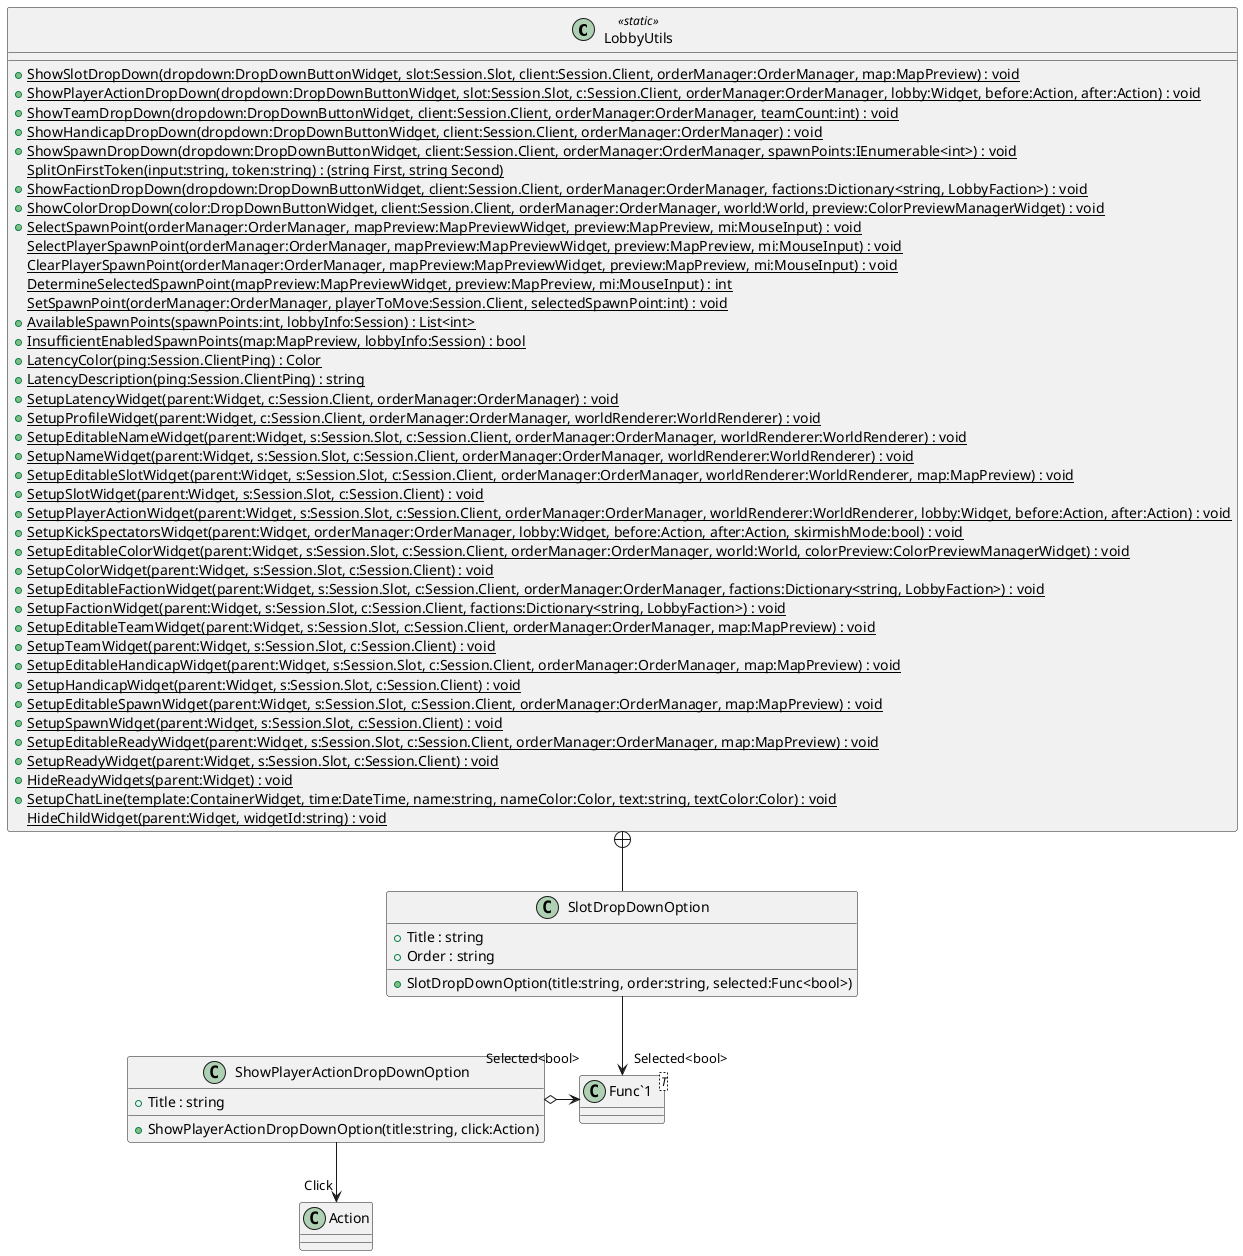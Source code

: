 @startuml
class LobbyUtils <<static>> {
    + {static} ShowSlotDropDown(dropdown:DropDownButtonWidget, slot:Session.Slot, client:Session.Client, orderManager:OrderManager, map:MapPreview) : void
    + {static} ShowPlayerActionDropDown(dropdown:DropDownButtonWidget, slot:Session.Slot, c:Session.Client, orderManager:OrderManager, lobby:Widget, before:Action, after:Action) : void
    + {static} ShowTeamDropDown(dropdown:DropDownButtonWidget, client:Session.Client, orderManager:OrderManager, teamCount:int) : void
    + {static} ShowHandicapDropDown(dropdown:DropDownButtonWidget, client:Session.Client, orderManager:OrderManager) : void
    + {static} ShowSpawnDropDown(dropdown:DropDownButtonWidget, client:Session.Client, orderManager:OrderManager, spawnPoints:IEnumerable<int>) : void
    {static} SplitOnFirstToken(input:string, token:string) : (string First, string Second)
    + {static} ShowFactionDropDown(dropdown:DropDownButtonWidget, client:Session.Client, orderManager:OrderManager, factions:Dictionary<string, LobbyFaction>) : void
    + {static} ShowColorDropDown(color:DropDownButtonWidget, client:Session.Client, orderManager:OrderManager, world:World, preview:ColorPreviewManagerWidget) : void
    + {static} SelectSpawnPoint(orderManager:OrderManager, mapPreview:MapPreviewWidget, preview:MapPreview, mi:MouseInput) : void
    {static} SelectPlayerSpawnPoint(orderManager:OrderManager, mapPreview:MapPreviewWidget, preview:MapPreview, mi:MouseInput) : void
    {static} ClearPlayerSpawnPoint(orderManager:OrderManager, mapPreview:MapPreviewWidget, preview:MapPreview, mi:MouseInput) : void
    {static} DetermineSelectedSpawnPoint(mapPreview:MapPreviewWidget, preview:MapPreview, mi:MouseInput) : int
    {static} SetSpawnPoint(orderManager:OrderManager, playerToMove:Session.Client, selectedSpawnPoint:int) : void
    + {static} AvailableSpawnPoints(spawnPoints:int, lobbyInfo:Session) : List<int>
    + {static} InsufficientEnabledSpawnPoints(map:MapPreview, lobbyInfo:Session) : bool
    + {static} LatencyColor(ping:Session.ClientPing) : Color
    + {static} LatencyDescription(ping:Session.ClientPing) : string
    + {static} SetupLatencyWidget(parent:Widget, c:Session.Client, orderManager:OrderManager) : void
    + {static} SetupProfileWidget(parent:Widget, c:Session.Client, orderManager:OrderManager, worldRenderer:WorldRenderer) : void
    + {static} SetupEditableNameWidget(parent:Widget, s:Session.Slot, c:Session.Client, orderManager:OrderManager, worldRenderer:WorldRenderer) : void
    + {static} SetupNameWidget(parent:Widget, s:Session.Slot, c:Session.Client, orderManager:OrderManager, worldRenderer:WorldRenderer) : void
    + {static} SetupEditableSlotWidget(parent:Widget, s:Session.Slot, c:Session.Client, orderManager:OrderManager, worldRenderer:WorldRenderer, map:MapPreview) : void
    + {static} SetupSlotWidget(parent:Widget, s:Session.Slot, c:Session.Client) : void
    + {static} SetupPlayerActionWidget(parent:Widget, s:Session.Slot, c:Session.Client, orderManager:OrderManager, worldRenderer:WorldRenderer, lobby:Widget, before:Action, after:Action) : void
    + {static} SetupKickSpectatorsWidget(parent:Widget, orderManager:OrderManager, lobby:Widget, before:Action, after:Action, skirmishMode:bool) : void
    + {static} SetupEditableColorWidget(parent:Widget, s:Session.Slot, c:Session.Client, orderManager:OrderManager, world:World, colorPreview:ColorPreviewManagerWidget) : void
    + {static} SetupColorWidget(parent:Widget, s:Session.Slot, c:Session.Client) : void
    + {static} SetupEditableFactionWidget(parent:Widget, s:Session.Slot, c:Session.Client, orderManager:OrderManager, factions:Dictionary<string, LobbyFaction>) : void
    + {static} SetupFactionWidget(parent:Widget, s:Session.Slot, c:Session.Client, factions:Dictionary<string, LobbyFaction>) : void
    + {static} SetupEditableTeamWidget(parent:Widget, s:Session.Slot, c:Session.Client, orderManager:OrderManager, map:MapPreview) : void
    + {static} SetupTeamWidget(parent:Widget, s:Session.Slot, c:Session.Client) : void
    + {static} SetupEditableHandicapWidget(parent:Widget, s:Session.Slot, c:Session.Client, orderManager:OrderManager, map:MapPreview) : void
    + {static} SetupHandicapWidget(parent:Widget, s:Session.Slot, c:Session.Client) : void
    + {static} SetupEditableSpawnWidget(parent:Widget, s:Session.Slot, c:Session.Client, orderManager:OrderManager, map:MapPreview) : void
    + {static} SetupSpawnWidget(parent:Widget, s:Session.Slot, c:Session.Client) : void
    + {static} SetupEditableReadyWidget(parent:Widget, s:Session.Slot, c:Session.Client, orderManager:OrderManager, map:MapPreview) : void
    + {static} SetupReadyWidget(parent:Widget, s:Session.Slot, c:Session.Client) : void
    + {static} HideReadyWidgets(parent:Widget) : void
    + {static} SetupChatLine(template:ContainerWidget, time:DateTime, name:string, nameColor:Color, text:string, textColor:Color) : void
    {static} HideChildWidget(parent:Widget, widgetId:string) : void
}
class ShowPlayerActionDropDownOption {
    + Title : string
    + ShowPlayerActionDropDownOption(title:string, click:Action)
}
class SlotDropDownOption {
    + Title : string
    + Order : string
    + SlotDropDownOption(title:string, order:string, selected:Func<bool>)
}
class "Func`1"<T> {
}
ShowPlayerActionDropDownOption --> "Click" Action
ShowPlayerActionDropDownOption o-> "Selected<bool>" "Func`1"
LobbyUtils +-- SlotDropDownOption
SlotDropDownOption --> "Selected<bool>" "Func`1"
@enduml
